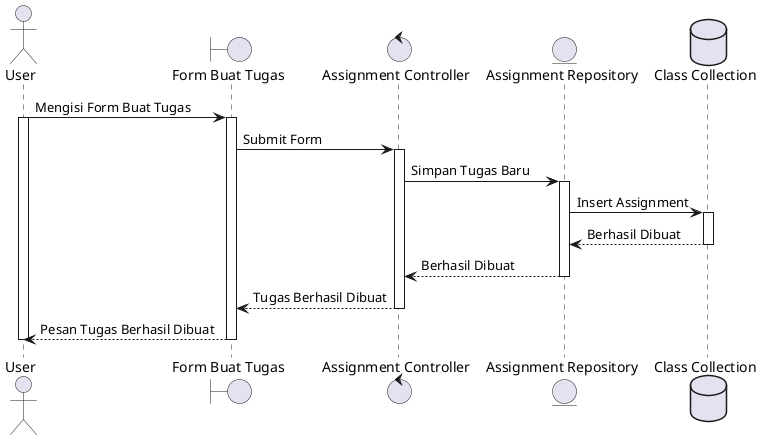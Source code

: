 @startuml

actor User as User
boundary "Form Buat Tugas" as UI
control "Assignment Controller" as TaskController
entity "Assignment Repository" as TaskDatabase
database "Class Collection" as Database

User -> UI : Mengisi Form Buat Tugas
activate User
activate UI
UI -> TaskController : Submit Form
activate TaskController
TaskController -> TaskDatabase : Simpan Tugas Baru
activate TaskDatabase
TaskDatabase -> Database : Insert Assignment
activate Database
Database --> TaskDatabase : Berhasil Dibuat
deactivate Database
TaskDatabase --> TaskController : Berhasil Dibuat
deactivate TaskDatabase
TaskController --> UI : Tugas Berhasil Dibuat
deactivate TaskController
UI --> User : Pesan Tugas Berhasil Dibuat
deactivate UI
deactivate User

@enduml
